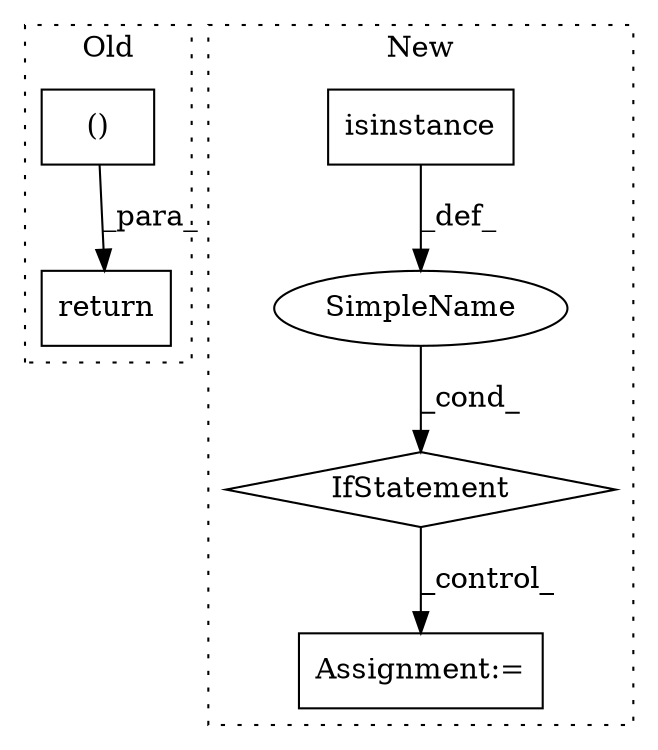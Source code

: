 digraph G {
subgraph cluster0 {
1 [label="()" a="106" s="1164" l="95" shape="box"];
6 [label="return" a="41" s="1152" l="12" shape="box"];
label = "Old";
style="dotted";
}
subgraph cluster1 {
2 [label="isinstance" a="32" s="1506,1556" l="11,2" shape="box"];
3 [label="IfStatement" a="25" s="1502,1558" l="4,2" shape="diamond"];
4 [label="SimpleName" a="42" s="" l="" shape="ellipse"];
5 [label="Assignment:=" a="7" s="1570,1673" l="75,2" shape="box"];
label = "New";
style="dotted";
}
1 -> 6 [label="_para_"];
2 -> 4 [label="_def_"];
3 -> 5 [label="_control_"];
4 -> 3 [label="_cond_"];
}
